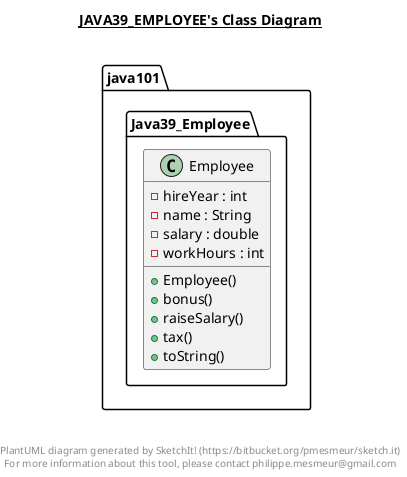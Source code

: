 @startuml

title __JAVA39_EMPLOYEE's Class Diagram__\n

  namespace java101 {
    namespace Java39_Employee {
      class java101.Java39_Employee.Employee {
          - hireYear : int
          - name : String
          - salary : double
          - workHours : int
          + Employee()
          + bonus()
          + raiseSalary()
          + tax()
          + toString()
      }
    }
  }
  



right footer


PlantUML diagram generated by SketchIt! (https://bitbucket.org/pmesmeur/sketch.it)
For more information about this tool, please contact philippe.mesmeur@gmail.com
endfooter

@enduml
